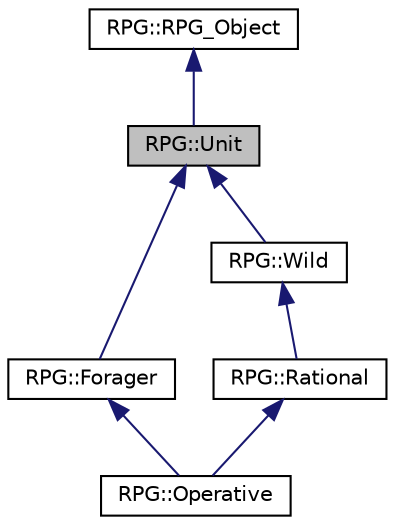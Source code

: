 digraph "RPG::Unit"
{
 // LATEX_PDF_SIZE
  edge [fontname="Helvetica",fontsize="10",labelfontname="Helvetica",labelfontsize="10"];
  node [fontname="Helvetica",fontsize="10",shape=record];
  Node1 [label="RPG::Unit",height=0.2,width=0.4,color="black", fillcolor="grey75", style="filled", fontcolor="black",tooltip=" "];
  Node2 -> Node1 [dir="back",color="midnightblue",fontsize="10",style="solid",fontname="Helvetica"];
  Node2 [label="RPG::RPG_Object",height=0.2,width=0.4,color="black", fillcolor="white", style="filled",URL="$classRPG_1_1RPG__Object.html",tooltip=" "];
  Node1 -> Node3 [dir="back",color="midnightblue",fontsize="10",style="solid",fontname="Helvetica"];
  Node3 [label="RPG::Forager",height=0.2,width=0.4,color="black", fillcolor="white", style="filled",URL="$classRPG_1_1Forager.html",tooltip=" "];
  Node3 -> Node4 [dir="back",color="midnightblue",fontsize="10",style="solid",fontname="Helvetica"];
  Node4 [label="RPG::Operative",height=0.2,width=0.4,color="black", fillcolor="white", style="filled",URL="$classRPG_1_1Operative.html",tooltip=" "];
  Node1 -> Node5 [dir="back",color="midnightblue",fontsize="10",style="solid",fontname="Helvetica"];
  Node5 [label="RPG::Wild",height=0.2,width=0.4,color="black", fillcolor="white", style="filled",URL="$classRPG_1_1Wild.html",tooltip=" "];
  Node5 -> Node6 [dir="back",color="midnightblue",fontsize="10",style="solid",fontname="Helvetica"];
  Node6 [label="RPG::Rational",height=0.2,width=0.4,color="black", fillcolor="white", style="filled",URL="$classRPG_1_1Rational.html",tooltip=" "];
  Node6 -> Node4 [dir="back",color="midnightblue",fontsize="10",style="solid",fontname="Helvetica"];
}
